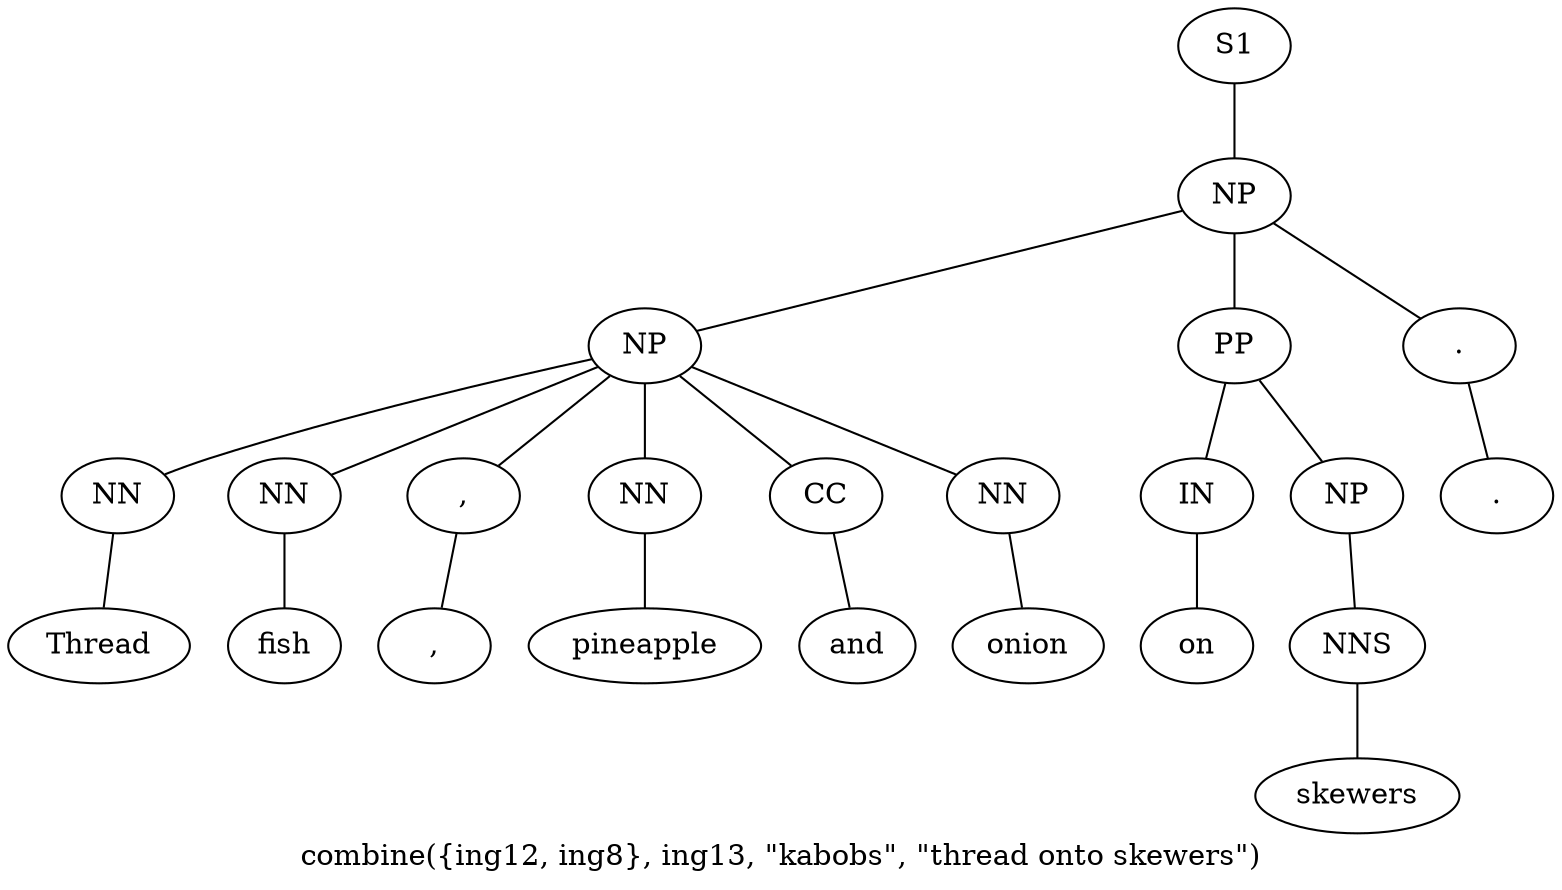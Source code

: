 graph SyntaxGraph {
	label = "combine({ing12, ing8}, ing13, \"kabobs\", \"thread onto skewers\")";
	Node0 [label="S1"];
	Node1 [label="NP"];
	Node2 [label="NP"];
	Node3 [label="NN"];
	Node4 [label="Thread"];
	Node5 [label="NN"];
	Node6 [label="fish"];
	Node7 [label=","];
	Node8 [label=","];
	Node9 [label="NN"];
	Node10 [label="pineapple"];
	Node11 [label="CC"];
	Node12 [label="and"];
	Node13 [label="NN"];
	Node14 [label="onion"];
	Node15 [label="PP"];
	Node16 [label="IN"];
	Node17 [label="on"];
	Node18 [label="NP"];
	Node19 [label="NNS"];
	Node20 [label="skewers"];
	Node21 [label="."];
	Node22 [label="."];

	Node0 -- Node1;
	Node1 -- Node2;
	Node1 -- Node15;
	Node1 -- Node21;
	Node2 -- Node3;
	Node2 -- Node5;
	Node2 -- Node7;
	Node2 -- Node9;
	Node2 -- Node11;
	Node2 -- Node13;
	Node3 -- Node4;
	Node5 -- Node6;
	Node7 -- Node8;
	Node9 -- Node10;
	Node11 -- Node12;
	Node13 -- Node14;
	Node15 -- Node16;
	Node15 -- Node18;
	Node16 -- Node17;
	Node18 -- Node19;
	Node19 -- Node20;
	Node21 -- Node22;
}